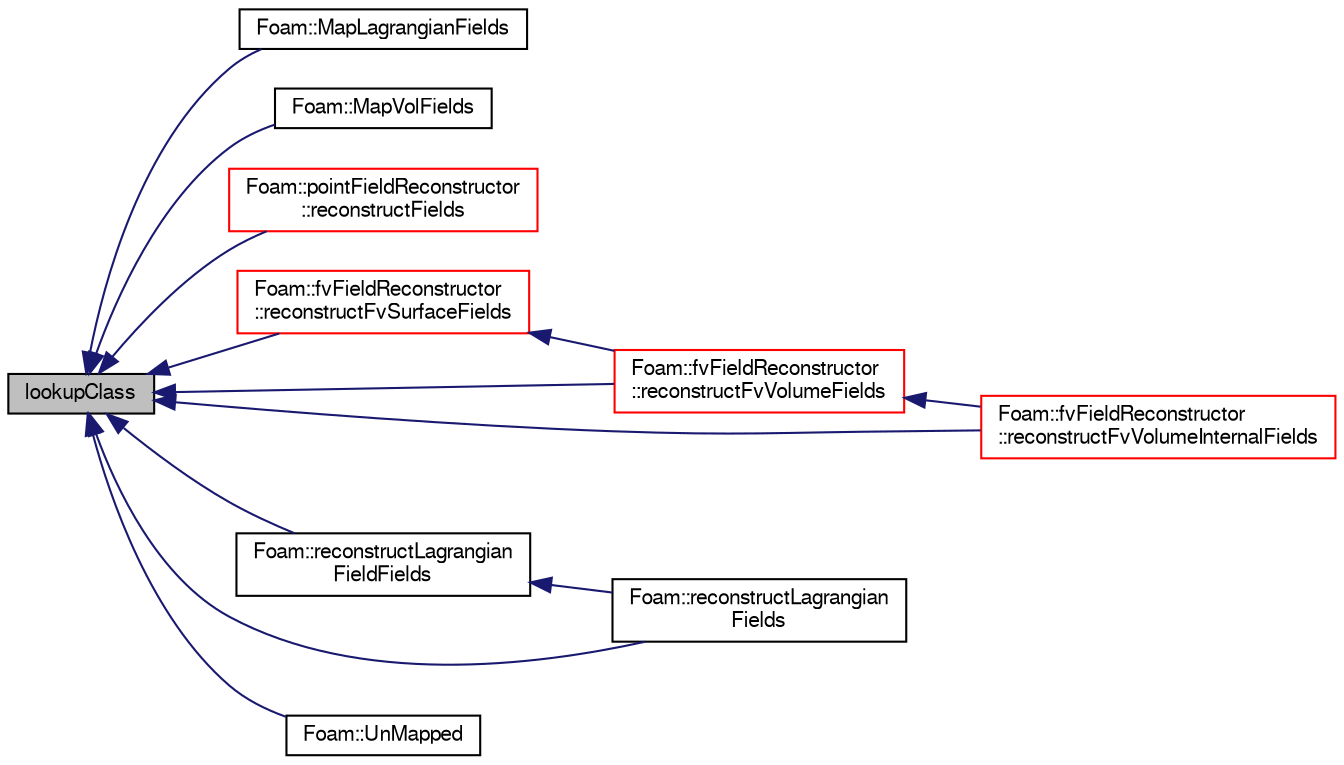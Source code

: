 digraph "lookupClass"
{
  bgcolor="transparent";
  edge [fontname="FreeSans",fontsize="10",labelfontname="FreeSans",labelfontsize="10"];
  node [fontname="FreeSans",fontsize="10",shape=record];
  rankdir="LR";
  Node1307 [label="lookupClass",height=0.2,width=0.4,color="black", fillcolor="grey75", style="filled", fontcolor="black"];
  Node1307 -> Node1308 [dir="back",color="midnightblue",fontsize="10",style="solid",fontname="FreeSans"];
  Node1308 [label="Foam::MapLagrangianFields",height=0.2,width=0.4,color="black",URL="$a21124.html#ab7dc12409ad8bd46f9a4517c043d58de",tooltip="Gets the indices of (source)particles that have been appended to the. "];
  Node1307 -> Node1309 [dir="back",color="midnightblue",fontsize="10",style="solid",fontname="FreeSans"];
  Node1309 [label="Foam::MapVolFields",height=0.2,width=0.4,color="black",URL="$a21124.html#a28503324b926ee07931a938f49174c7c"];
  Node1307 -> Node1310 [dir="back",color="midnightblue",fontsize="10",style="solid",fontname="FreeSans"];
  Node1310 [label="Foam::pointFieldReconstructor\l::reconstructFields",height=0.2,width=0.4,color="red",URL="$a28654.html#afdbc06f26580a47771f50bfc33ac87a1",tooltip="Reconstruct and write all fields. "];
  Node1307 -> Node1313 [dir="back",color="midnightblue",fontsize="10",style="solid",fontname="FreeSans"];
  Node1313 [label="Foam::fvFieldReconstructor\l::reconstructFvSurfaceFields",height=0.2,width=0.4,color="red",URL="$a28646.html#ae2d566ae42b0d3d1cae82189cc15e3f5",tooltip="Read, reconstruct and write all/selected surface fields. "];
  Node1313 -> Node1315 [dir="back",color="midnightblue",fontsize="10",style="solid",fontname="FreeSans"];
  Node1315 [label="Foam::fvFieldReconstructor\l::reconstructFvVolumeFields",height=0.2,width=0.4,color="red",URL="$a28646.html#a8d6a39c49209189dc1677e2985888107",tooltip="Read, reconstruct and write all/selected volume fields. "];
  Node1315 -> Node1316 [dir="back",color="midnightblue",fontsize="10",style="solid",fontname="FreeSans"];
  Node1316 [label="Foam::fvFieldReconstructor\l::reconstructFvVolumeInternalFields",height=0.2,width=0.4,color="red",URL="$a28646.html#a56b0a335258f4da54a984dc25ef10e89",tooltip="Read, reconstruct and write all/selected volume internal fields. "];
  Node1307 -> Node1315 [dir="back",color="midnightblue",fontsize="10",style="solid",fontname="FreeSans"];
  Node1307 -> Node1316 [dir="back",color="midnightblue",fontsize="10",style="solid",fontname="FreeSans"];
  Node1307 -> Node1318 [dir="back",color="midnightblue",fontsize="10",style="solid",fontname="FreeSans"];
  Node1318 [label="Foam::reconstructLagrangian\lFieldFields",height=0.2,width=0.4,color="black",URL="$a21124.html#a7d4b2cacc32265a49e7664807afda7e5"];
  Node1318 -> Node1319 [dir="back",color="midnightblue",fontsize="10",style="solid",fontname="FreeSans"];
  Node1319 [label="Foam::reconstructLagrangian\lFields",height=0.2,width=0.4,color="black",URL="$a21124.html#a46e14d4afb931626b729217805b535af"];
  Node1307 -> Node1319 [dir="back",color="midnightblue",fontsize="10",style="solid",fontname="FreeSans"];
  Node1307 -> Node1320 [dir="back",color="midnightblue",fontsize="10",style="solid",fontname="FreeSans"];
  Node1320 [label="Foam::UnMapped",height=0.2,width=0.4,color="black",URL="$a21124.html#a37521899c4224b72108005bc90953f8c"];
}
